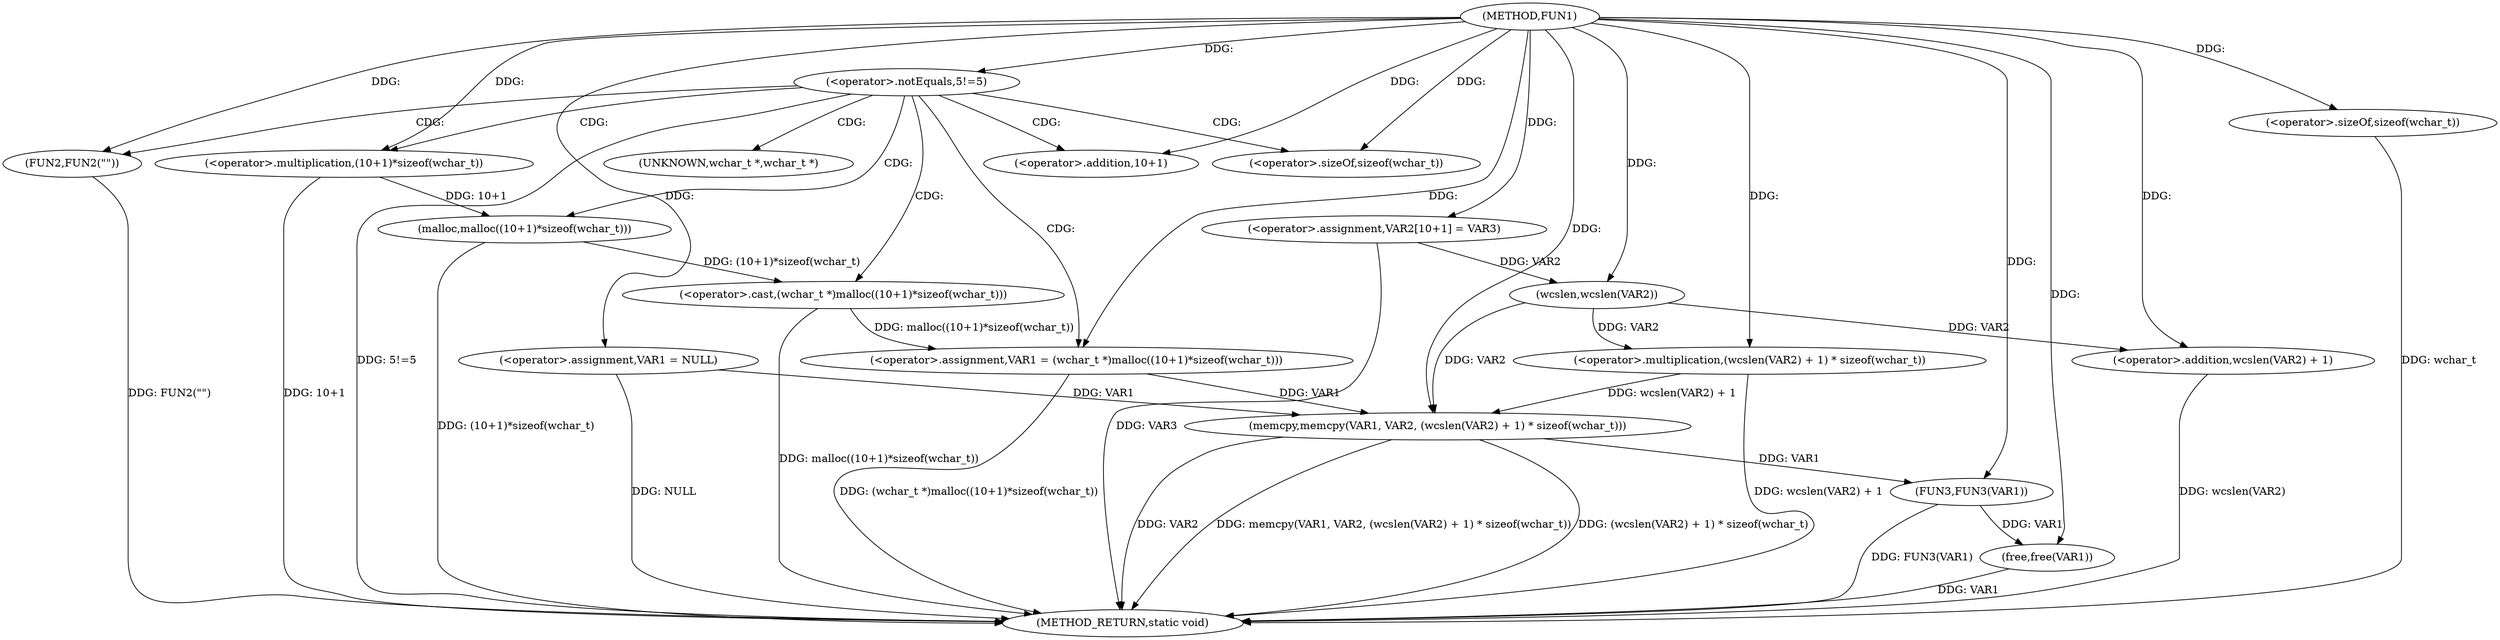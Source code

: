 digraph FUN1 {  
"1000100" [label = "(METHOD,FUN1)" ]
"1000145" [label = "(METHOD_RETURN,static void)" ]
"1000103" [label = "(<operator>.assignment,VAR1 = NULL)" ]
"1000107" [label = "(<operator>.notEquals,5!=5)" ]
"1000111" [label = "(FUN2,FUN2(\"\"))" ]
"1000115" [label = "(<operator>.assignment,VAR1 = (wchar_t *)malloc((10+1)*sizeof(wchar_t)))" ]
"1000117" [label = "(<operator>.cast,(wchar_t *)malloc((10+1)*sizeof(wchar_t)))" ]
"1000119" [label = "(malloc,malloc((10+1)*sizeof(wchar_t)))" ]
"1000120" [label = "(<operator>.multiplication,(10+1)*sizeof(wchar_t))" ]
"1000121" [label = "(<operator>.addition,10+1)" ]
"1000124" [label = "(<operator>.sizeOf,sizeof(wchar_t))" ]
"1000128" [label = "(<operator>.assignment,VAR2[10+1] = VAR3)" ]
"1000131" [label = "(memcpy,memcpy(VAR1, VAR2, (wcslen(VAR2) + 1) * sizeof(wchar_t)))" ]
"1000134" [label = "(<operator>.multiplication,(wcslen(VAR2) + 1) * sizeof(wchar_t))" ]
"1000135" [label = "(<operator>.addition,wcslen(VAR2) + 1)" ]
"1000136" [label = "(wcslen,wcslen(VAR2))" ]
"1000139" [label = "(<operator>.sizeOf,sizeof(wchar_t))" ]
"1000141" [label = "(FUN3,FUN3(VAR1))" ]
"1000143" [label = "(free,free(VAR1))" ]
"1000118" [label = "(UNKNOWN,wchar_t *,wchar_t *)" ]
  "1000115" -> "1000145"  [ label = "DDG: (wchar_t *)malloc((10+1)*sizeof(wchar_t))"] 
  "1000128" -> "1000145"  [ label = "DDG: VAR3"] 
  "1000107" -> "1000145"  [ label = "DDG: 5!=5"] 
  "1000103" -> "1000145"  [ label = "DDG: NULL"] 
  "1000139" -> "1000145"  [ label = "DDG: wchar_t"] 
  "1000131" -> "1000145"  [ label = "DDG: VAR2"] 
  "1000117" -> "1000145"  [ label = "DDG: malloc((10+1)*sizeof(wchar_t))"] 
  "1000111" -> "1000145"  [ label = "DDG: FUN2(\"\")"] 
  "1000131" -> "1000145"  [ label = "DDG: memcpy(VAR1, VAR2, (wcslen(VAR2) + 1) * sizeof(wchar_t))"] 
  "1000141" -> "1000145"  [ label = "DDG: FUN3(VAR1)"] 
  "1000143" -> "1000145"  [ label = "DDG: VAR1"] 
  "1000131" -> "1000145"  [ label = "DDG: (wcslen(VAR2) + 1) * sizeof(wchar_t)"] 
  "1000120" -> "1000145"  [ label = "DDG: 10+1"] 
  "1000134" -> "1000145"  [ label = "DDG: wcslen(VAR2) + 1"] 
  "1000119" -> "1000145"  [ label = "DDG: (10+1)*sizeof(wchar_t)"] 
  "1000135" -> "1000145"  [ label = "DDG: wcslen(VAR2)"] 
  "1000100" -> "1000103"  [ label = "DDG: "] 
  "1000100" -> "1000107"  [ label = "DDG: "] 
  "1000100" -> "1000111"  [ label = "DDG: "] 
  "1000117" -> "1000115"  [ label = "DDG: malloc((10+1)*sizeof(wchar_t))"] 
  "1000100" -> "1000115"  [ label = "DDG: "] 
  "1000119" -> "1000117"  [ label = "DDG: (10+1)*sizeof(wchar_t)"] 
  "1000120" -> "1000119"  [ label = "DDG: 10+1"] 
  "1000100" -> "1000120"  [ label = "DDG: "] 
  "1000100" -> "1000121"  [ label = "DDG: "] 
  "1000100" -> "1000124"  [ label = "DDG: "] 
  "1000100" -> "1000128"  [ label = "DDG: "] 
  "1000103" -> "1000131"  [ label = "DDG: VAR1"] 
  "1000115" -> "1000131"  [ label = "DDG: VAR1"] 
  "1000100" -> "1000131"  [ label = "DDG: "] 
  "1000136" -> "1000131"  [ label = "DDG: VAR2"] 
  "1000134" -> "1000131"  [ label = "DDG: wcslen(VAR2) + 1"] 
  "1000136" -> "1000134"  [ label = "DDG: VAR2"] 
  "1000100" -> "1000134"  [ label = "DDG: "] 
  "1000136" -> "1000135"  [ label = "DDG: VAR2"] 
  "1000128" -> "1000136"  [ label = "DDG: VAR2"] 
  "1000100" -> "1000136"  [ label = "DDG: "] 
  "1000100" -> "1000135"  [ label = "DDG: "] 
  "1000100" -> "1000139"  [ label = "DDG: "] 
  "1000131" -> "1000141"  [ label = "DDG: VAR1"] 
  "1000100" -> "1000141"  [ label = "DDG: "] 
  "1000141" -> "1000143"  [ label = "DDG: VAR1"] 
  "1000100" -> "1000143"  [ label = "DDG: "] 
  "1000107" -> "1000121"  [ label = "CDG: "] 
  "1000107" -> "1000124"  [ label = "CDG: "] 
  "1000107" -> "1000119"  [ label = "CDG: "] 
  "1000107" -> "1000115"  [ label = "CDG: "] 
  "1000107" -> "1000120"  [ label = "CDG: "] 
  "1000107" -> "1000117"  [ label = "CDG: "] 
  "1000107" -> "1000118"  [ label = "CDG: "] 
  "1000107" -> "1000111"  [ label = "CDG: "] 
}
